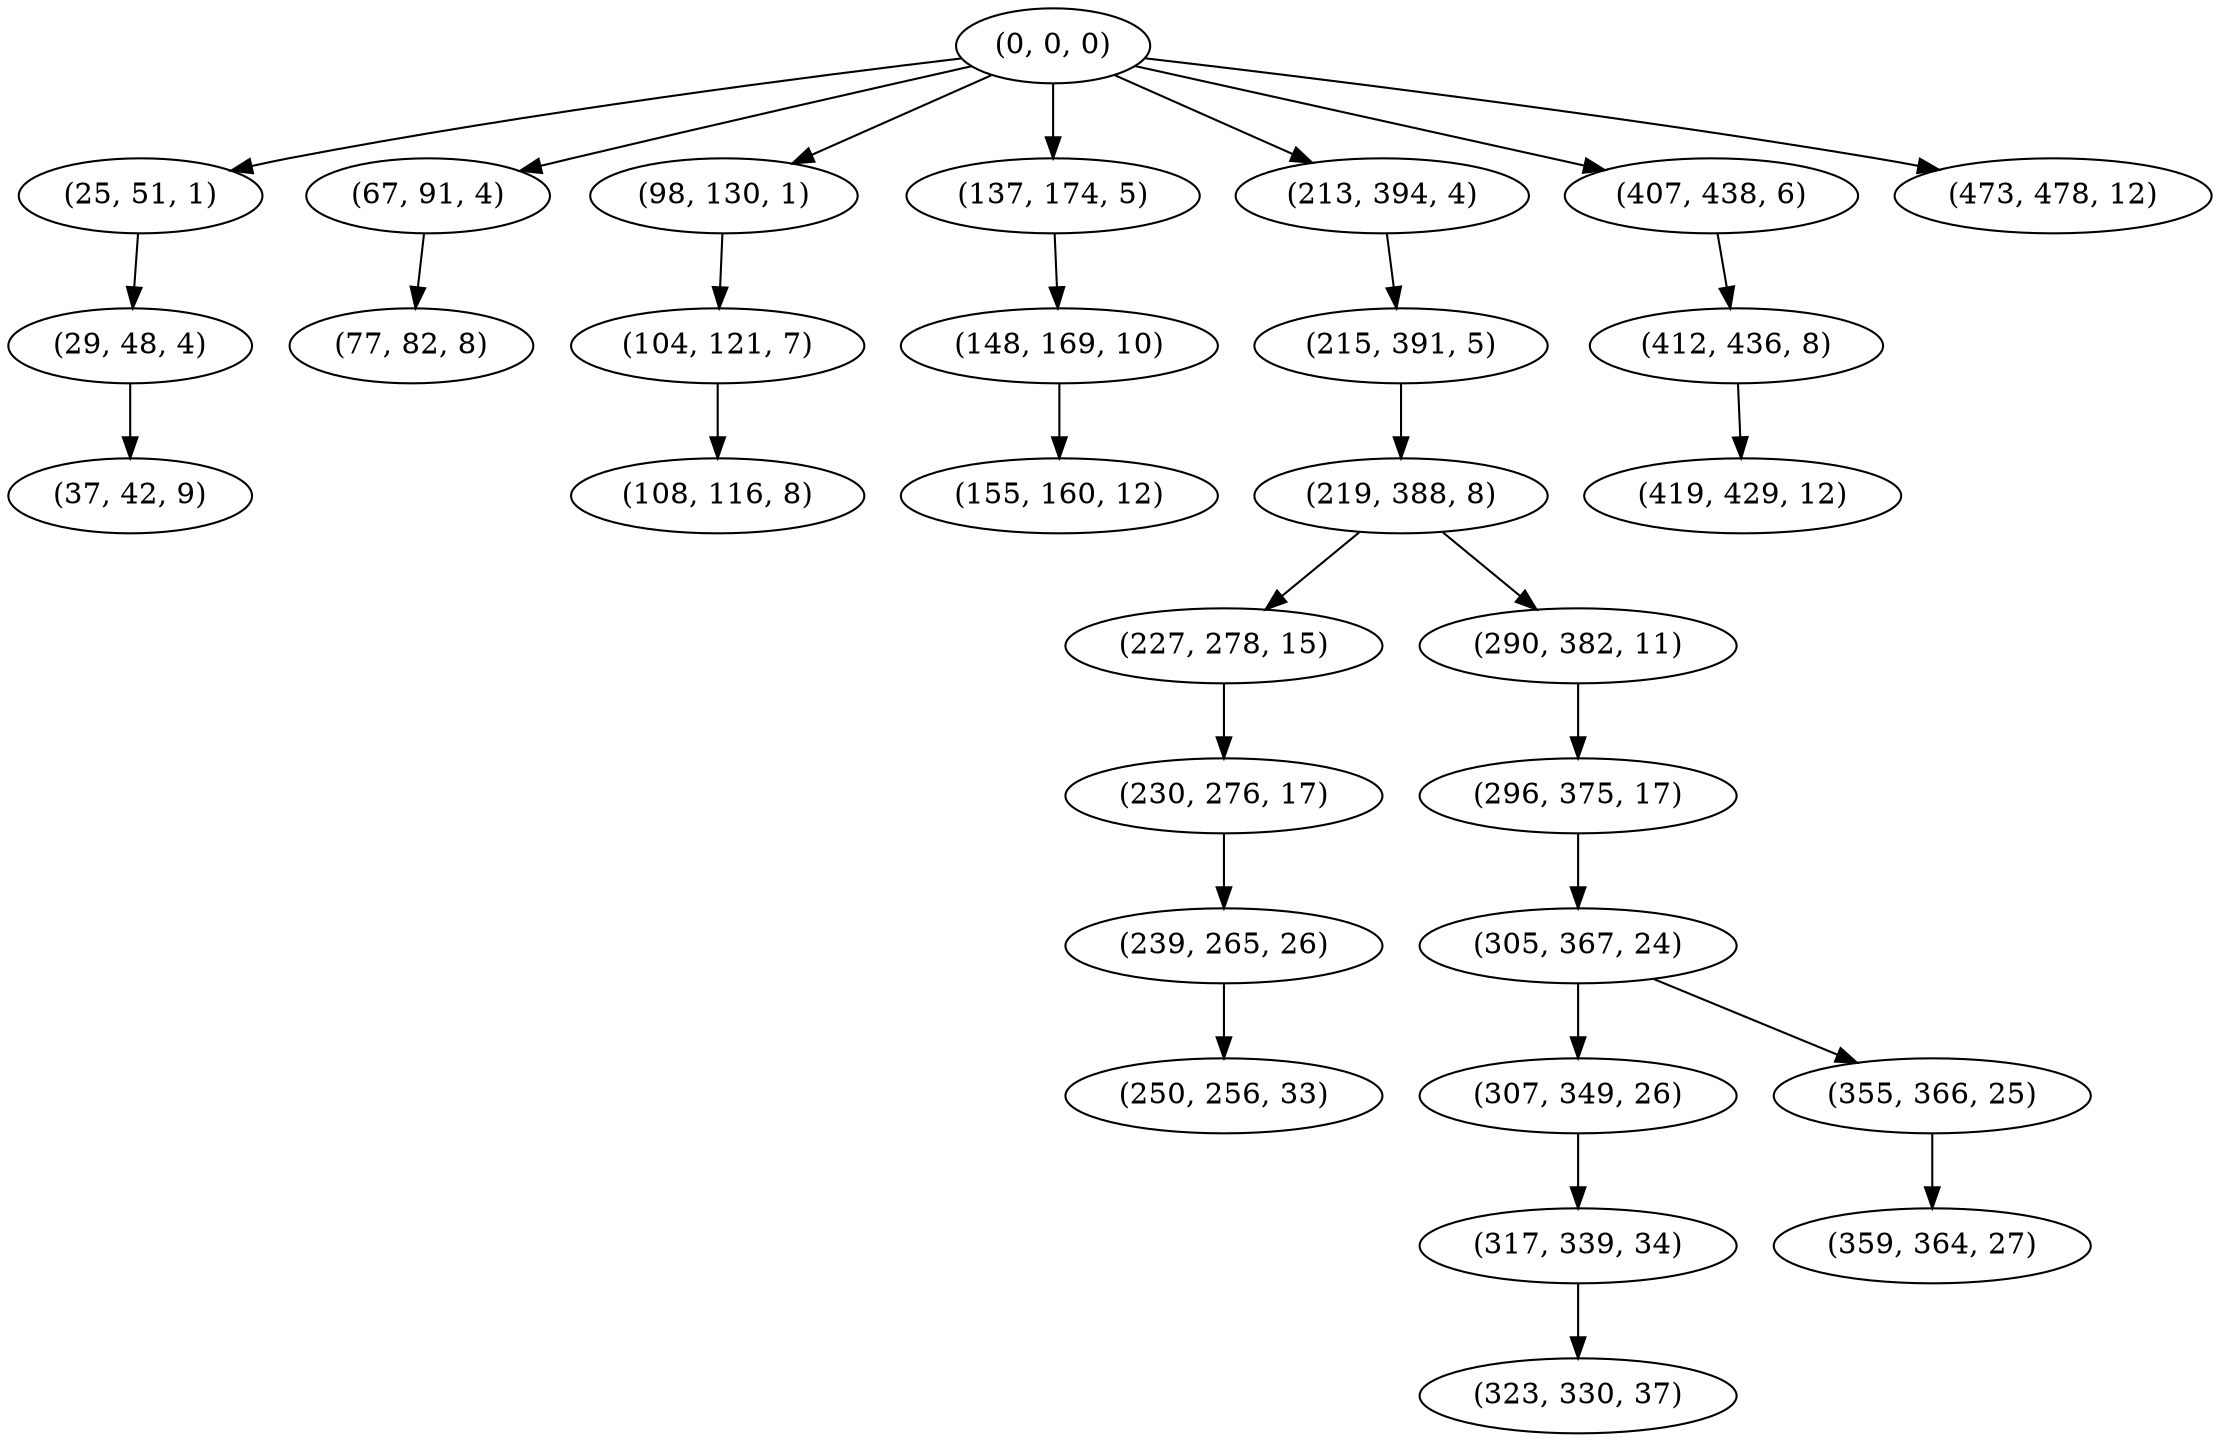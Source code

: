 digraph tree {
    "(0, 0, 0)";
    "(25, 51, 1)";
    "(29, 48, 4)";
    "(37, 42, 9)";
    "(67, 91, 4)";
    "(77, 82, 8)";
    "(98, 130, 1)";
    "(104, 121, 7)";
    "(108, 116, 8)";
    "(137, 174, 5)";
    "(148, 169, 10)";
    "(155, 160, 12)";
    "(213, 394, 4)";
    "(215, 391, 5)";
    "(219, 388, 8)";
    "(227, 278, 15)";
    "(230, 276, 17)";
    "(239, 265, 26)";
    "(250, 256, 33)";
    "(290, 382, 11)";
    "(296, 375, 17)";
    "(305, 367, 24)";
    "(307, 349, 26)";
    "(317, 339, 34)";
    "(323, 330, 37)";
    "(355, 366, 25)";
    "(359, 364, 27)";
    "(407, 438, 6)";
    "(412, 436, 8)";
    "(419, 429, 12)";
    "(473, 478, 12)";
    "(0, 0, 0)" -> "(25, 51, 1)";
    "(0, 0, 0)" -> "(67, 91, 4)";
    "(0, 0, 0)" -> "(98, 130, 1)";
    "(0, 0, 0)" -> "(137, 174, 5)";
    "(0, 0, 0)" -> "(213, 394, 4)";
    "(0, 0, 0)" -> "(407, 438, 6)";
    "(0, 0, 0)" -> "(473, 478, 12)";
    "(25, 51, 1)" -> "(29, 48, 4)";
    "(29, 48, 4)" -> "(37, 42, 9)";
    "(67, 91, 4)" -> "(77, 82, 8)";
    "(98, 130, 1)" -> "(104, 121, 7)";
    "(104, 121, 7)" -> "(108, 116, 8)";
    "(137, 174, 5)" -> "(148, 169, 10)";
    "(148, 169, 10)" -> "(155, 160, 12)";
    "(213, 394, 4)" -> "(215, 391, 5)";
    "(215, 391, 5)" -> "(219, 388, 8)";
    "(219, 388, 8)" -> "(227, 278, 15)";
    "(219, 388, 8)" -> "(290, 382, 11)";
    "(227, 278, 15)" -> "(230, 276, 17)";
    "(230, 276, 17)" -> "(239, 265, 26)";
    "(239, 265, 26)" -> "(250, 256, 33)";
    "(290, 382, 11)" -> "(296, 375, 17)";
    "(296, 375, 17)" -> "(305, 367, 24)";
    "(305, 367, 24)" -> "(307, 349, 26)";
    "(305, 367, 24)" -> "(355, 366, 25)";
    "(307, 349, 26)" -> "(317, 339, 34)";
    "(317, 339, 34)" -> "(323, 330, 37)";
    "(355, 366, 25)" -> "(359, 364, 27)";
    "(407, 438, 6)" -> "(412, 436, 8)";
    "(412, 436, 8)" -> "(419, 429, 12)";
}
